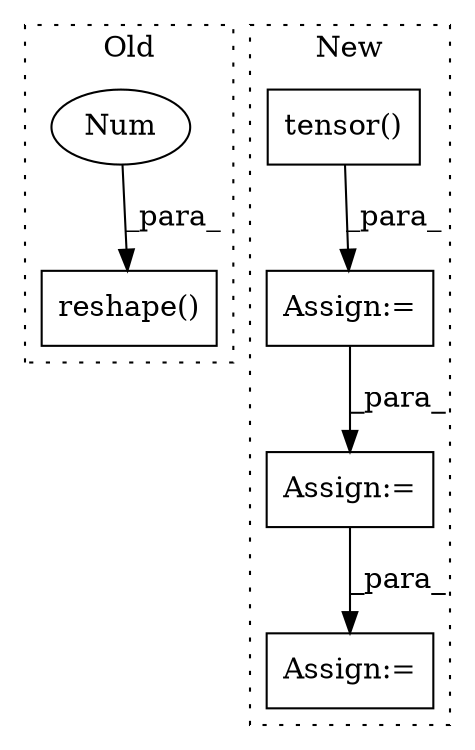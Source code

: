 digraph G {
subgraph cluster0 {
1 [label="reshape()" a="75" s="6909,6947" l="33,1" shape="box"];
5 [label="Num" a="76" s="6945" l="2" shape="ellipse"];
label = "Old";
style="dotted";
}
subgraph cluster1 {
2 [label="tensor()" a="75" s="6376,6399" l="13,1" shape="box"];
3 [label="Assign:=" a="68" s="6511" l="3" shape="box"];
4 [label="Assign:=" a="68" s="6373" l="3" shape="box"];
6 [label="Assign:=" a="68" s="6776" l="3" shape="box"];
label = "New";
style="dotted";
}
2 -> 4 [label="_para_"];
3 -> 6 [label="_para_"];
4 -> 3 [label="_para_"];
5 -> 1 [label="_para_"];
}